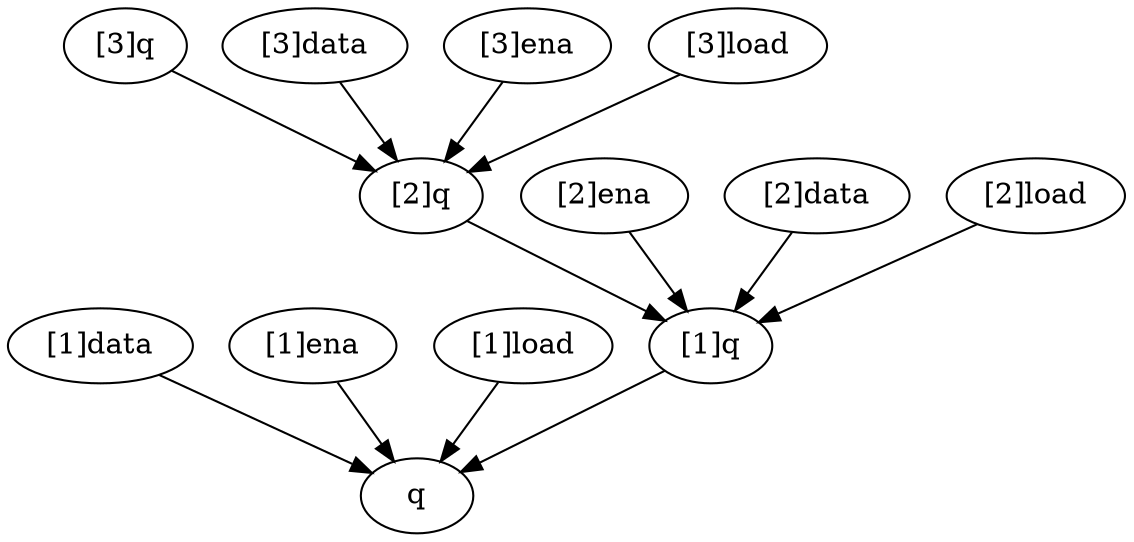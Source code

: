 strict digraph "" {
	"[1]q"	[complexity=8,
		importance=1.875,
		rank=0.234375];
	q	[complexity=4,
		importance=0.625,
		rank=0.15625];
	"[1]q" -> q;
	"[3]q"	[complexity=16,
		importance=9.375,
		rank=0.5859375];
	"[2]q"	[complexity=12,
		importance=4.375,
		rank=0.364583333333];
	"[3]q" -> "[2]q";
	"[2]ena"	[complexity=9,
		importance=3.875,
		rank=0.430555555556];
	"[2]ena" -> "[1]q";
	"[2]q" -> "[1]q";
	"[2]data"	[complexity=10,
		importance=2.0,
		rank=0.2];
	"[2]data" -> "[1]q";
	"[3]data"	[complexity=14,
		importance=4.5,
		rank=0.321428571429];
	"[3]data" -> "[2]q";
	"[1]data"	[complexity=6,
		importance=0.75,
		rank=0.125];
	"[1]data" -> q;
	"[1]ena"	[complexity=5,
		importance=1.375,
		rank=0.275];
	"[1]ena" -> q;
	"[3]ena"	[complexity=13,
		importance=8.875,
		rank=0.682692307692];
	"[3]ena" -> "[2]q";
	"[1]load"	[complexity=5,
		importance=2.0,
		rank=0.4];
	"[1]load" -> q;
	"[2]load"	[complexity=9,
		importance=5.75,
		rank=0.638888888889];
	"[2]load" -> "[1]q";
	"[3]load"	[complexity=13,
		importance=13.25,
		rank=1.01923076923];
	"[3]load" -> "[2]q";
}
